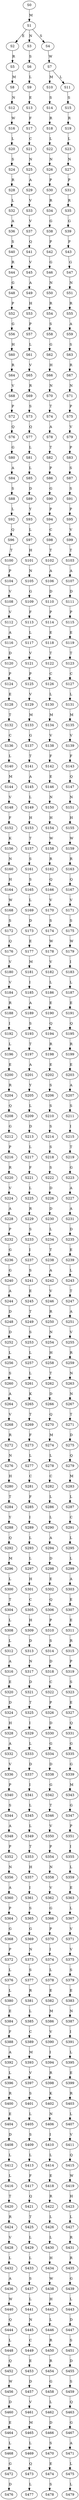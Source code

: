 strict digraph  {
	S0 -> S1 [ label = M ];
	S1 -> S2 [ label = E ];
	S1 -> S3 [ label = N ];
	S1 -> S4 [ label = S ];
	S2 -> S5 [ label = R ];
	S3 -> S6 [ label = S ];
	S4 -> S7 [ label = W ];
	S5 -> S8 [ label = M ];
	S6 -> S9 [ label = L ];
	S7 -> S10 [ label = M ];
	S7 -> S11 [ label = L ];
	S8 -> S12 [ label = N ];
	S9 -> S13 [ label = E ];
	S10 -> S14 [ label = S ];
	S11 -> S15 [ label = S ];
	S12 -> S16 [ label = W ];
	S13 -> S17 [ label = F ];
	S14 -> S18 [ label = R ];
	S15 -> S19 [ label = R ];
	S16 -> S20 [ label = L ];
	S17 -> S21 [ label = C ];
	S18 -> S22 [ label = L ];
	S19 -> S23 [ label = L ];
	S20 -> S24 [ label = S ];
	S21 -> S25 [ label = N ];
	S22 -> S26 [ label = N ];
	S23 -> S27 [ label = N ];
	S24 -> S28 [ label = R ];
	S25 -> S29 [ label = A ];
	S26 -> S30 [ label = P ];
	S27 -> S31 [ label = P ];
	S28 -> S32 [ label = L ];
	S29 -> S33 [ label = V ];
	S30 -> S34 [ label = R ];
	S31 -> S35 [ label = R ];
	S32 -> S36 [ label = A ];
	S33 -> S37 [ label = V ];
	S34 -> S38 [ label = G ];
	S35 -> S39 [ label = G ];
	S36 -> S40 [ label = S ];
	S37 -> S41 [ label = Q ];
	S38 -> S42 [ label = P ];
	S39 -> S43 [ label = P ];
	S40 -> S44 [ label = R ];
	S41 -> S45 [ label = V ];
	S42 -> S46 [ label = G ];
	S43 -> S47 [ label = G ];
	S44 -> S48 [ label = G ];
	S45 -> S49 [ label = A ];
	S46 -> S50 [ label = N ];
	S47 -> S51 [ label = N ];
	S48 -> S52 [ label = P ];
	S49 -> S53 [ label = H ];
	S50 -> S54 [ label = R ];
	S51 -> S55 [ label = R ];
	S52 -> S56 [ label = G ];
	S53 -> S57 [ label = P ];
	S54 -> S58 [ label = S ];
	S55 -> S59 [ label = A ];
	S56 -> S60 [ label = H ];
	S57 -> S61 [ label = L ];
	S58 -> S62 [ label = G ];
	S59 -> S63 [ label = S ];
	S60 -> S64 [ label = R ];
	S61 -> S65 [ label = V ];
	S62 -> S66 [ label = H ];
	S63 -> S67 [ label = R ];
	S64 -> S68 [ label = V ];
	S65 -> S69 [ label = R ];
	S66 -> S70 [ label = N ];
	S67 -> S71 [ label = N ];
	S68 -> S72 [ label = P ];
	S69 -> S73 [ label = S ];
	S70 -> S74 [ label = T ];
	S71 -> S75 [ label = P ];
	S72 -> S76 [ label = Q ];
	S73 -> S77 [ label = Q ];
	S74 -> S78 [ label = A ];
	S75 -> S79 [ label = V ];
	S76 -> S80 [ label = G ];
	S77 -> S81 [ label = L ];
	S78 -> S82 [ label = T ];
	S79 -> S83 [ label = P ];
	S80 -> S84 [ label = A ];
	S81 -> S85 [ label = L ];
	S82 -> S86 [ label = P ];
	S83 -> S87 [ label = S ];
	S84 -> S88 [ label = S ];
	S85 -> S89 [ label = D ];
	S86 -> S90 [ label = G ];
	S87 -> S91 [ label = S ];
	S88 -> S92 [ label = L ];
	S89 -> S93 [ label = Y ];
	S90 -> S94 [ label = P ];
	S91 -> S95 [ label = P ];
	S92 -> S96 [ label = Q ];
	S93 -> S97 [ label = L ];
	S94 -> S98 [ label = C ];
	S95 -> S99 [ label = V ];
	S96 -> S100 [ label = T ];
	S97 -> S101 [ label = H ];
	S98 -> S102 [ label = T ];
	S99 -> S103 [ label = T ];
	S100 -> S104 [ label = P ];
	S101 -> S105 [ label = N ];
	S102 -> S106 [ label = A ];
	S103 -> S107 [ label = A ];
	S104 -> S108 [ label = V ];
	S105 -> S109 [ label = G ];
	S106 -> S110 [ label = D ];
	S107 -> S111 [ label = D ];
	S108 -> S112 [ label = V ];
	S109 -> S113 [ label = F ];
	S110 -> S114 [ label = P ];
	S111 -> S115 [ label = P ];
	S112 -> S116 [ label = A ];
	S113 -> S117 [ label = L ];
	S114 -> S118 [ label = E ];
	S115 -> S119 [ label = E ];
	S116 -> S120 [ label = D ];
	S117 -> S121 [ label = V ];
	S118 -> S122 [ label = T ];
	S119 -> S123 [ label = T ];
	S120 -> S124 [ label = P ];
	S121 -> S125 [ label = P ];
	S122 -> S126 [ label = C ];
	S123 -> S127 [ label = C ];
	S124 -> S128 [ label = E ];
	S125 -> S129 [ label = V ];
	S126 -> S130 [ label = L ];
	S127 -> S131 [ label = L ];
	S128 -> S132 [ label = T ];
	S129 -> S133 [ label = M ];
	S130 -> S134 [ label = M ];
	S131 -> S135 [ label = M ];
	S132 -> S136 [ label = C ];
	S133 -> S137 [ label = G ];
	S134 -> S138 [ label = V ];
	S135 -> S139 [ label = V ];
	S136 -> S140 [ label = L ];
	S137 -> S141 [ label = T ];
	S138 -> S142 [ label = F ];
	S139 -> S143 [ label = F ];
	S140 -> S144 [ label = M ];
	S141 -> S145 [ label = A ];
	S142 -> S146 [ label = E ];
	S143 -> S147 [ label = Q ];
	S144 -> S148 [ label = V ];
	S145 -> S149 [ label = L ];
	S146 -> S150 [ label = N ];
	S147 -> S151 [ label = N ];
	S148 -> S152 [ label = F ];
	S149 -> S153 [ label = H ];
	S150 -> S154 [ label = H ];
	S151 -> S155 [ label = H ];
	S152 -> S156 [ label = K ];
	S153 -> S157 [ label = T ];
	S154 -> S158 [ label = W ];
	S155 -> S159 [ label = W ];
	S156 -> S160 [ label = N ];
	S157 -> S161 [ label = S ];
	S158 -> S162 [ label = R ];
	S159 -> S163 [ label = R ];
	S160 -> S164 [ label = H ];
	S161 -> S165 [ label = S ];
	S162 -> S166 [ label = Q ];
	S163 -> S167 [ label = Q ];
	S164 -> S168 [ label = W ];
	S165 -> S169 [ label = L ];
	S166 -> S170 [ label = V ];
	S167 -> S171 [ label = V ];
	S168 -> S172 [ label = S ];
	S169 -> S173 [ label = D ];
	S170 -> S174 [ label = S ];
	S171 -> S175 [ label = S ];
	S172 -> S176 [ label = Q ];
	S173 -> S177 [ label = E ];
	S174 -> S178 [ label = W ];
	S175 -> S179 [ label = W ];
	S176 -> S180 [ label = V ];
	S177 -> S181 [ label = M ];
	S178 -> S182 [ label = V ];
	S179 -> S183 [ label = I ];
	S180 -> S184 [ label = V ];
	S181 -> S185 [ label = I ];
	S182 -> S186 [ label = L ];
	S183 -> S187 [ label = L ];
	S184 -> S188 [ label = R ];
	S185 -> S189 [ label = A ];
	S186 -> S190 [ label = E ];
	S187 -> S191 [ label = E ];
	S188 -> S192 [ label = I ];
	S189 -> S193 [ label = S ];
	S190 -> S194 [ label = Q ];
	S191 -> S195 [ label = Q ];
	S192 -> S196 [ label = L ];
	S193 -> S197 [ label = T ];
	S194 -> S198 [ label = R ];
	S195 -> S199 [ label = R ];
	S196 -> S200 [ label = E ];
	S197 -> S201 [ label = A ];
	S198 -> S202 [ label = E ];
	S199 -> S203 [ label = E ];
	S200 -> S204 [ label = R ];
	S201 -> S205 [ label = Y ];
	S202 -> S206 [ label = S ];
	S203 -> S207 [ label = A ];
	S204 -> S208 [ label = Q ];
	S205 -> S209 [ label = L ];
	S206 -> S210 [ label = S ];
	S207 -> S211 [ label = S ];
	S208 -> S212 [ label = G ];
	S209 -> S213 [ label = D ];
	S210 -> S214 [ label = S ];
	S211 -> S215 [ label = I ];
	S212 -> S216 [ label = P ];
	S213 -> S217 [ label = L ];
	S214 -> S218 [ label = S ];
	S215 -> S219 [ label = T ];
	S216 -> S220 [ label = R ];
	S217 -> S221 [ label = F ];
	S218 -> S222 [ label = S ];
	S219 -> S223 [ label = G ];
	S220 -> S224 [ label = V ];
	S221 -> S225 [ label = L ];
	S222 -> S226 [ label = D ];
	S223 -> S227 [ label = A ];
	S224 -> S228 [ label = A ];
	S225 -> S229 [ label = R ];
	S226 -> S230 [ label = D ];
	S227 -> S231 [ label = A ];
	S228 -> S232 [ label = P ];
	S229 -> S233 [ label = S ];
	S230 -> S234 [ label = L ];
	S231 -> S235 [ label = D ];
	S232 -> S236 [ label = G ];
	S233 -> S237 [ label = I ];
	S234 -> S238 [ label = T ];
	S235 -> S239 [ label = E ];
	S236 -> S240 [ label = G ];
	S237 -> S241 [ label = S ];
	S238 -> S242 [ label = A ];
	S239 -> S243 [ label = L ];
	S240 -> S244 [ label = A ];
	S241 -> S245 [ label = E ];
	S242 -> S246 [ label = V ];
	S243 -> S247 [ label = T ];
	S244 -> S248 [ label = D ];
	S245 -> S249 [ label = T ];
	S246 -> S250 [ label = R ];
	S247 -> S251 [ label = A ];
	S248 -> S252 [ label = D ];
	S249 -> S253 [ label = S ];
	S250 -> S254 [ label = N ];
	S251 -> S255 [ label = V ];
	S252 -> S256 [ label = L ];
	S253 -> S257 [ label = L ];
	S254 -> S258 [ label = H ];
	S255 -> S259 [ label = R ];
	S256 -> S260 [ label = S ];
	S257 -> S261 [ label = L ];
	S258 -> S262 [ label = T ];
	S259 -> S263 [ label = N ];
	S260 -> S264 [ label = A ];
	S261 -> S265 [ label = K ];
	S262 -> S266 [ label = D ];
	S263 -> S267 [ label = N ];
	S264 -> S268 [ label = V ];
	S265 -> S269 [ label = T ];
	S266 -> S270 [ label = Q ];
	S267 -> S271 [ label = T ];
	S268 -> S272 [ label = R ];
	S269 -> S273 [ label = F ];
	S270 -> S274 [ label = M ];
	S271 -> S275 [ label = D ];
	S272 -> S276 [ label = N ];
	S273 -> S277 [ label = L ];
	S274 -> S278 [ label = L ];
	S275 -> S279 [ label = Q ];
	S276 -> S280 [ label = H ];
	S277 -> S281 [ label = C ];
	S278 -> S282 [ label = C ];
	S279 -> S283 [ label = M ];
	S280 -> S284 [ label = T ];
	S281 -> S285 [ label = F ];
	S282 -> S286 [ label = L ];
	S283 -> S287 [ label = L ];
	S284 -> S288 [ label = Y ];
	S285 -> S289 [ label = I ];
	S286 -> S290 [ label = L ];
	S287 -> S291 [ label = C ];
	S288 -> S292 [ label = Q ];
	S289 -> S293 [ label = L ];
	S290 -> S294 [ label = A ];
	S291 -> S295 [ label = L ];
	S292 -> S296 [ label = M ];
	S293 -> S297 [ label = L ];
	S294 -> S298 [ label = D ];
	S295 -> S299 [ label = L ];
	S296 -> S300 [ label = L ];
	S297 -> S301 [ label = H ];
	S298 -> S302 [ label = E ];
	S299 -> S303 [ label = A ];
	S300 -> S304 [ label = T ];
	S301 -> S305 [ label = C ];
	S302 -> S306 [ label = Q ];
	S303 -> S307 [ label = E ];
	S304 -> S308 [ label = L ];
	S305 -> S309 [ label = H ];
	S306 -> S310 [ label = P ];
	S307 -> S311 [ label = E ];
	S308 -> S312 [ label = L ];
	S309 -> S313 [ label = D ];
	S310 -> S314 [ label = S ];
	S311 -> S315 [ label = R ];
	S312 -> S316 [ label = A ];
	S313 -> S317 [ label = N ];
	S314 -> S318 [ label = D ];
	S315 -> S319 [ label = P ];
	S316 -> S320 [ label = E ];
	S317 -> S321 [ label = D ];
	S318 -> S322 [ label = C ];
	S319 -> S323 [ label = S ];
	S320 -> S324 [ label = D ];
	S321 -> S325 [ label = T ];
	S322 -> S326 [ label = P ];
	S323 -> S327 [ label = E ];
	S324 -> S328 [ label = H ];
	S325 -> S329 [ label = I ];
	S326 -> S330 [ label = D ];
	S327 -> S331 [ label = Q ];
	S328 -> S332 [ label = A ];
	S329 -> S333 [ label = L ];
	S330 -> S334 [ label = G ];
	S331 -> S335 [ label = G ];
	S332 -> S336 [ label = V ];
	S333 -> S337 [ label = D ];
	S334 -> S338 [ label = D ];
	S335 -> S339 [ label = G ];
	S336 -> S340 [ label = P ];
	S337 -> S341 [ label = I ];
	S338 -> S342 [ label = G ];
	S339 -> S343 [ label = M ];
	S340 -> S344 [ label = S ];
	S341 -> S345 [ label = L ];
	S342 -> S346 [ label = T ];
	S343 -> S347 [ label = G ];
	S344 -> S348 [ label = A ];
	S345 -> S349 [ label = L ];
	S346 -> S350 [ label = V ];
	S347 -> S351 [ label = P ];
	S348 -> S352 [ label = P ];
	S349 -> S353 [ label = T ];
	S350 -> S354 [ label = P ];
	S351 -> S355 [ label = I ];
	S352 -> S356 [ label = N ];
	S353 -> S357 [ label = H ];
	S354 -> S358 [ label = N ];
	S355 -> S359 [ label = L ];
	S356 -> S360 [ label = A ];
	S357 -> S361 [ label = I ];
	S358 -> S362 [ label = V ];
	S359 -> S363 [ label = E ];
	S360 -> S364 [ label = P ];
	S361 -> S365 [ label = S ];
	S362 -> S366 [ label = G ];
	S363 -> S367 [ label = L ];
	S364 -> S368 [ label = G ];
	S365 -> S369 [ label = G ];
	S366 -> S370 [ label = P ];
	S367 -> S371 [ label = V ];
	S368 -> S372 [ label = P ];
	S369 -> S373 [ label = N ];
	S370 -> S374 [ label = I ];
	S371 -> S375 [ label = V ];
	S372 -> S376 [ label = L ];
	S373 -> S377 [ label = S ];
	S374 -> S378 [ label = L ];
	S375 -> S379 [ label = S ];
	S376 -> S380 [ label = L ];
	S377 -> S381 [ label = R ];
	S378 -> S382 [ label = E ];
	S379 -> S383 [ label = E ];
	S380 -> S384 [ label = E ];
	S381 -> S385 [ label = L ];
	S382 -> S386 [ label = M ];
	S383 -> S387 [ label = N ];
	S384 -> S388 [ label = F ];
	S385 -> S389 [ label = C ];
	S386 -> S390 [ label = V ];
	S387 -> S391 [ label = I ];
	S388 -> S392 [ label = A ];
	S389 -> S393 [ label = M ];
	S390 -> S394 [ label = I ];
	S391 -> S395 [ label = L ];
	S392 -> S396 [ label = L ];
	S393 -> S397 [ label = V ];
	S394 -> S398 [ label = R ];
	S395 -> S399 [ label = E ];
	S396 -> S400 [ label = R ];
	S397 -> S401 [ label = S ];
	S398 -> S402 [ label = K ];
	S399 -> S403 [ label = R ];
	S400 -> S404 [ label = E ];
	S401 -> S405 [ label = L ];
	S402 -> S406 [ label = N ];
	S403 -> S407 [ label = L ];
	S404 -> S408 [ label = D ];
	S405 -> S409 [ label = S ];
	S406 -> S410 [ label = I ];
	S407 -> S411 [ label = V ];
	S408 -> S412 [ label = L ];
	S409 -> S413 [ label = L ];
	S410 -> S414 [ label = L ];
	S411 -> S415 [ label = Q ];
	S412 -> S416 [ label = L ];
	S413 -> S417 [ label = F ];
	S414 -> S418 [ label = E ];
	S415 -> S419 [ label = W ];
	S416 -> S420 [ label = T ];
	S417 -> S421 [ label = Q ];
	S418 -> S422 [ label = R ];
	S419 -> S423 [ label = H ];
	S420 -> S424 [ label = R ];
	S421 -> S425 [ label = T ];
	S422 -> S426 [ label = L ];
	S423 -> S427 [ label = L ];
	S424 -> S428 [ label = V ];
	S425 -> S429 [ label = L ];
	S426 -> S430 [ label = L ];
	S427 -> S431 [ label = R ];
	S428 -> S432 [ label = L ];
	S429 -> S433 [ label = L ];
	S430 -> S434 [ label = H ];
	S431 -> S435 [ label = R ];
	S432 -> S436 [ label = A ];
	S433 -> S437 [ label = S ];
	S434 -> S438 [ label = W ];
	S435 -> S439 [ label = G ];
	S436 -> S440 [ label = W ];
	S437 -> S441 [ label = L ];
	S438 -> S442 [ label = H ];
	S439 -> S443 [ label = L ];
	S440 -> S444 [ label = Q ];
	S441 -> S445 [ label = N ];
	S442 -> S446 [ label = L ];
	S443 -> S447 [ label = D ];
	S444 -> S448 [ label = L ];
	S445 -> S449 [ label = C ];
	S446 -> S450 [ label = R ];
	S447 -> S451 [ label = S ];
	S448 -> S452 [ label = Q ];
	S449 -> S453 [ label = E ];
	S450 -> S454 [ label = R ];
	S451 -> S455 [ label = D ];
	S452 -> S456 [ label = W ];
	S453 -> S457 [ label = D ];
	S454 -> S458 [ label = G ];
	S455 -> S459 [ label = S ];
	S456 -> S460 [ label = D ];
	S457 -> S461 [ label = V ];
	S458 -> S462 [ label = L ];
	S459 -> S463 [ label = Q ];
	S460 -> S464 [ label = E ];
	S461 -> S465 [ label = M ];
	S462 -> S466 [ label = D ];
	S463 -> S467 [ label = G ];
	S464 -> S468 [ label = L ];
	S465 -> S469 [ label = L ];
	S466 -> S470 [ label = S ];
	S467 -> S471 [ label = A ];
	S468 -> S472 [ label = G ];
	S469 -> S473 [ label = Q ];
	S470 -> S474 [ label = E ];
	S471 -> S475 [ label = L ];
	S472 -> S476 [ label = D ];
	S473 -> S477 [ label = L ];
	S474 -> S478 [ label = S ];
	S475 -> S479 [ label = L ];
}
